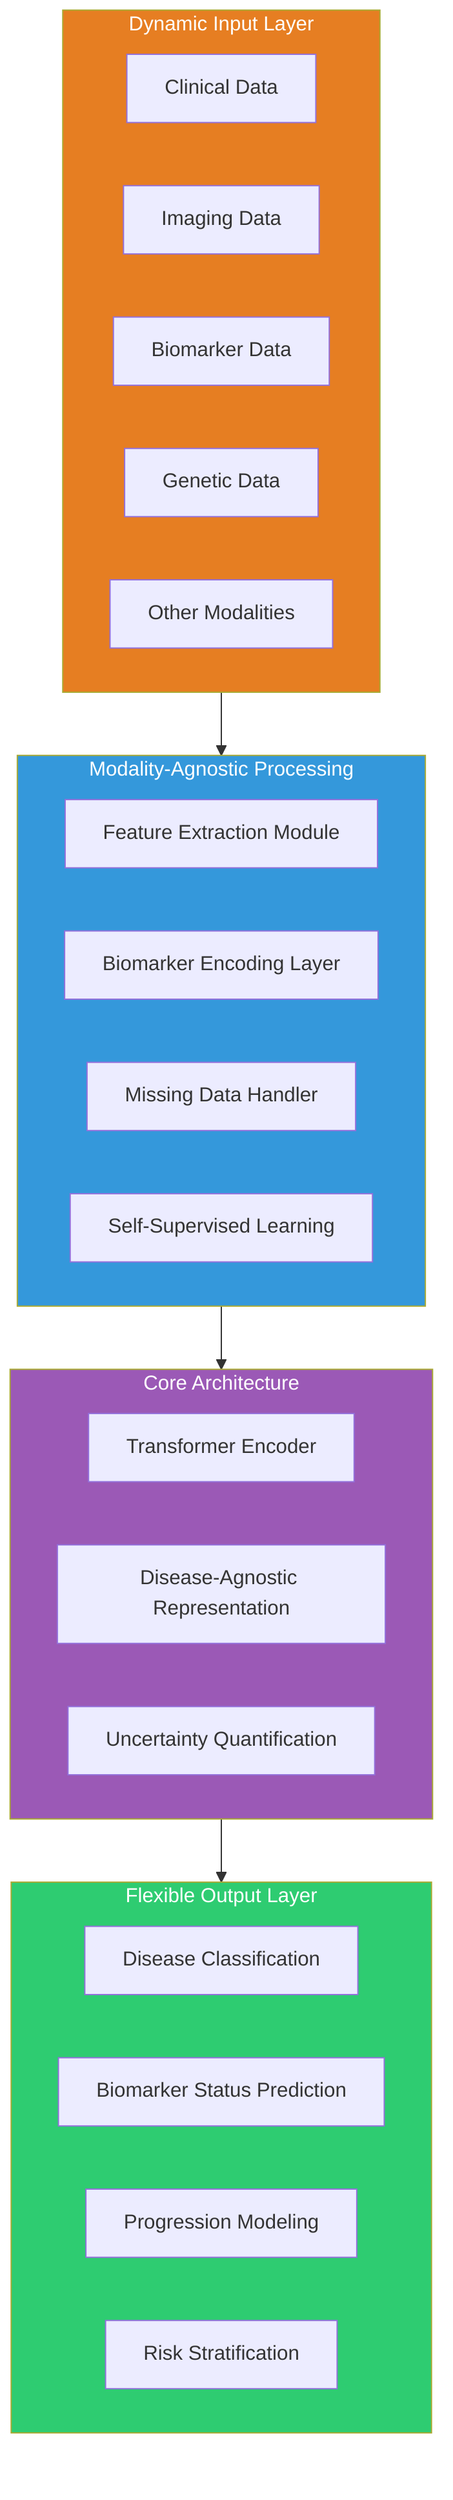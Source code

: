 flowchart TD
    subgraph Inputs["Dynamic Input Layer"]
        A1[Clinical Data] 
        A2[Imaging Data]
        A3[Biomarker Data]
        A4[Genetic Data]
        A5[Other Modalities]
    end
    
    subgraph Processing["Modality-Agnostic Processing"]
        B1[Feature Extraction Module]
        B2[Biomarker Encoding Layer]
        B3[Missing Data Handler]
        B4[Self-Supervised Learning]
    end
    
    subgraph Core["Core Architecture"]
        C1[Transformer Encoder]
        C2[Disease-Agnostic Representation]
        C3[Uncertainty Quantification]
    end
    
    subgraph Outputs["Flexible Output Layer"]
        D1[Disease Classification]
        D2[Biomarker Status Prediction]
        D3[Progression Modeling]
        D4[Risk Stratification]
    end
    
    Inputs --> Processing
    Processing --> Core
    Core --> Outputs
    
    classDef blue fill:#3498db,color:white;
    classDef green fill:#2ecc71,color:white;
    classDef orange fill:#e67e22,color:white;
    classDef purple fill:#9b59b6,color:white;
    
    class Inputs orange;
    class Processing blue;
    class Core purple;
    class Outputs green;
